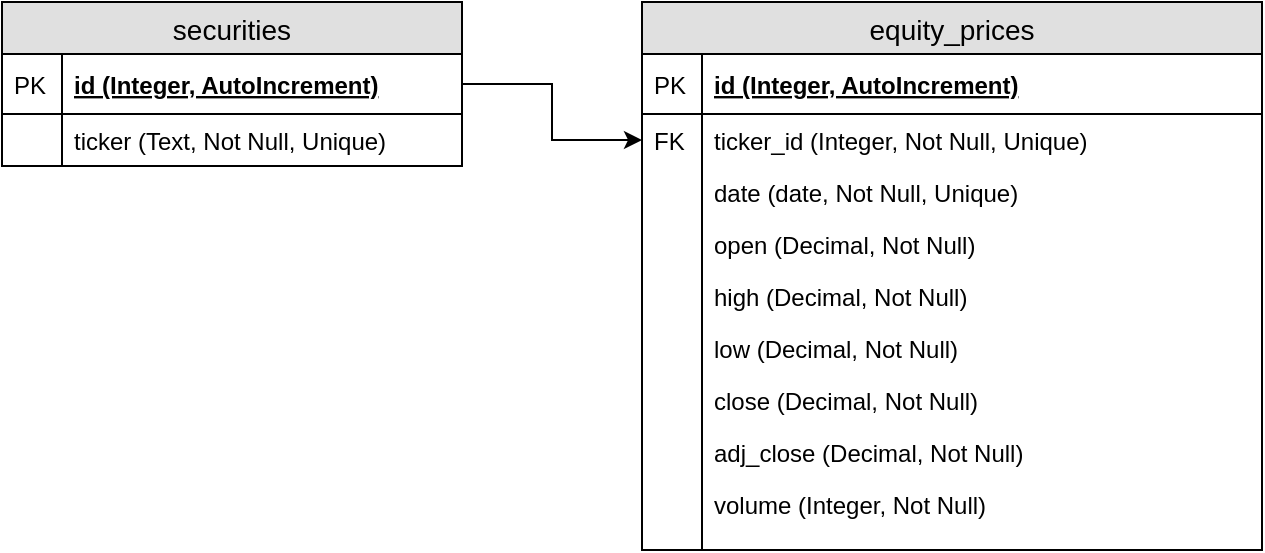 <mxfile version="12.4.3" pages="1"><diagram id="b5-tYXHtn0BkAnCqo9Fd" name="Page-1"><mxGraphModel dx="1352" dy="864" grid="1" gridSize="10" guides="1" tooltips="1" connect="1" arrows="1" fold="1" page="1" pageScale="1" pageWidth="850" pageHeight="1100" math="0" shadow="0"><root><mxCell id="0"/><mxCell id="1" parent="0"/><mxCell id="8THp0wlbj9sHOZ61_643-1" value="securities" style="swimlane;fontStyle=0;childLayout=stackLayout;horizontal=1;startSize=26;fillColor=#e0e0e0;horizontalStack=0;resizeParent=1;resizeParentMax=0;resizeLast=0;collapsible=1;marginBottom=0;swimlaneFillColor=#ffffff;align=center;fontSize=14;" vertex="1" parent="1"><mxGeometry x="20" y="20" width="230" height="82" as="geometry"/></mxCell><mxCell id="8THp0wlbj9sHOZ61_643-2" value="id (Integer, AutoIncrement)" style="shape=partialRectangle;top=0;left=0;right=0;bottom=1;align=left;verticalAlign=middle;fillColor=none;spacingLeft=34;spacingRight=4;overflow=hidden;rotatable=0;points=[[0,0.5],[1,0.5]];portConstraint=eastwest;dropTarget=0;fontStyle=5;fontSize=12;" vertex="1" parent="8THp0wlbj9sHOZ61_643-1"><mxGeometry y="26" width="230" height="30" as="geometry"/></mxCell><mxCell id="8THp0wlbj9sHOZ61_643-3" value="PK" style="shape=partialRectangle;top=0;left=0;bottom=0;fillColor=none;align=left;verticalAlign=middle;spacingLeft=4;spacingRight=4;overflow=hidden;rotatable=0;points=[];portConstraint=eastwest;part=1;fontSize=12;" vertex="1" connectable="0" parent="8THp0wlbj9sHOZ61_643-2"><mxGeometry width="30" height="30" as="geometry"/></mxCell><mxCell id="8THp0wlbj9sHOZ61_643-4" value="ticker (Text, Not Null, Unique)" style="shape=partialRectangle;top=0;left=0;right=0;bottom=0;align=left;verticalAlign=top;fillColor=none;spacingLeft=34;spacingRight=4;overflow=hidden;rotatable=0;points=[[0,0.5],[1,0.5]];portConstraint=eastwest;dropTarget=0;fontSize=12;" vertex="1" parent="8THp0wlbj9sHOZ61_643-1"><mxGeometry y="56" width="230" height="26" as="geometry"/></mxCell><mxCell id="8THp0wlbj9sHOZ61_643-5" value="" style="shape=partialRectangle;top=0;left=0;bottom=0;fillColor=none;align=left;verticalAlign=top;spacingLeft=4;spacingRight=4;overflow=hidden;rotatable=0;points=[];portConstraint=eastwest;part=1;fontSize=12;" vertex="1" connectable="0" parent="8THp0wlbj9sHOZ61_643-4"><mxGeometry width="30" height="26" as="geometry"/></mxCell><mxCell id="8THp0wlbj9sHOZ61_643-17" value="equity_prices" style="swimlane;fontStyle=0;childLayout=stackLayout;horizontal=1;startSize=26;fillColor=#e0e0e0;horizontalStack=0;resizeParent=1;resizeParentMax=0;resizeLast=0;collapsible=1;marginBottom=0;swimlaneFillColor=#ffffff;align=center;fontSize=14;" vertex="1" parent="1"><mxGeometry x="340" y="20" width="310" height="274" as="geometry"/></mxCell><mxCell id="8THp0wlbj9sHOZ61_643-30" value="id (Integer, AutoIncrement)" style="shape=partialRectangle;top=0;left=0;right=0;bottom=1;align=left;verticalAlign=middle;fillColor=none;spacingLeft=34;spacingRight=4;overflow=hidden;rotatable=0;points=[[0,0.5],[1,0.5]];portConstraint=eastwest;dropTarget=0;fontStyle=5;fontSize=12;" vertex="1" parent="8THp0wlbj9sHOZ61_643-17"><mxGeometry y="26" width="310" height="30" as="geometry"/></mxCell><mxCell id="8THp0wlbj9sHOZ61_643-31" value="PK" style="shape=partialRectangle;top=0;left=0;bottom=0;fillColor=none;align=left;verticalAlign=middle;spacingLeft=4;spacingRight=4;overflow=hidden;rotatable=0;points=[];portConstraint=eastwest;part=1;fontSize=12;" vertex="1" connectable="0" parent="8THp0wlbj9sHOZ61_643-30"><mxGeometry width="30" height="30" as="geometry"/></mxCell><mxCell id="8THp0wlbj9sHOZ61_643-20" value="ticker_id (Integer, Not Null, Unique)" style="shape=partialRectangle;top=0;left=0;right=0;bottom=0;align=left;verticalAlign=top;fillColor=none;spacingLeft=34;spacingRight=4;overflow=hidden;rotatable=0;points=[[0,0.5],[1,0.5]];portConstraint=eastwest;dropTarget=0;fontSize=12;" vertex="1" parent="8THp0wlbj9sHOZ61_643-17"><mxGeometry y="56" width="310" height="26" as="geometry"/></mxCell><mxCell id="8THp0wlbj9sHOZ61_643-21" value="FK" style="shape=partialRectangle;top=0;left=0;bottom=0;fillColor=none;align=left;verticalAlign=top;spacingLeft=4;spacingRight=4;overflow=hidden;rotatable=0;points=[];portConstraint=eastwest;part=1;fontSize=12;" vertex="1" connectable="0" parent="8THp0wlbj9sHOZ61_643-20"><mxGeometry width="30" height="26" as="geometry"/></mxCell><mxCell id="8THp0wlbj9sHOZ61_643-22" value="date (date, Not Null, Unique)" style="shape=partialRectangle;top=0;left=0;right=0;bottom=0;align=left;verticalAlign=top;fillColor=none;spacingLeft=34;spacingRight=4;overflow=hidden;rotatable=0;points=[[0,0.5],[1,0.5]];portConstraint=eastwest;dropTarget=0;fontSize=12;" vertex="1" parent="8THp0wlbj9sHOZ61_643-17"><mxGeometry y="82" width="310" height="26" as="geometry"/></mxCell><mxCell id="8THp0wlbj9sHOZ61_643-23" value="" style="shape=partialRectangle;top=0;left=0;bottom=0;fillColor=none;align=left;verticalAlign=top;spacingLeft=4;spacingRight=4;overflow=hidden;rotatable=0;points=[];portConstraint=eastwest;part=1;fontSize=12;" vertex="1" connectable="0" parent="8THp0wlbj9sHOZ61_643-22"><mxGeometry width="30" height="26" as="geometry"/></mxCell><mxCell id="8THp0wlbj9sHOZ61_643-24" value="open (Decimal, Not Null)" style="shape=partialRectangle;top=0;left=0;right=0;bottom=0;align=left;verticalAlign=top;fillColor=none;spacingLeft=34;spacingRight=4;overflow=hidden;rotatable=0;points=[[0,0.5],[1,0.5]];portConstraint=eastwest;dropTarget=0;fontSize=12;" vertex="1" parent="8THp0wlbj9sHOZ61_643-17"><mxGeometry y="108" width="310" height="26" as="geometry"/></mxCell><mxCell id="8THp0wlbj9sHOZ61_643-25" value="" style="shape=partialRectangle;top=0;left=0;bottom=0;fillColor=none;align=left;verticalAlign=top;spacingLeft=4;spacingRight=4;overflow=hidden;rotatable=0;points=[];portConstraint=eastwest;part=1;fontSize=12;" vertex="1" connectable="0" parent="8THp0wlbj9sHOZ61_643-24"><mxGeometry width="30" height="26" as="geometry"/></mxCell><mxCell id="8THp0wlbj9sHOZ61_643-32" value="high (Decimal, Not Null)" style="shape=partialRectangle;top=0;left=0;right=0;bottom=0;align=left;verticalAlign=top;fillColor=none;spacingLeft=34;spacingRight=4;overflow=hidden;rotatable=0;points=[[0,0.5],[1,0.5]];portConstraint=eastwest;dropTarget=0;fontSize=12;" vertex="1" parent="8THp0wlbj9sHOZ61_643-17"><mxGeometry y="134" width="310" height="26" as="geometry"/></mxCell><mxCell id="8THp0wlbj9sHOZ61_643-33" value="" style="shape=partialRectangle;top=0;left=0;bottom=0;fillColor=none;align=left;verticalAlign=top;spacingLeft=4;spacingRight=4;overflow=hidden;rotatable=0;points=[];portConstraint=eastwest;part=1;fontSize=12;" vertex="1" connectable="0" parent="8THp0wlbj9sHOZ61_643-32"><mxGeometry width="30" height="26" as="geometry"/></mxCell><mxCell id="8THp0wlbj9sHOZ61_643-34" value="low (Decimal, Not Null)" style="shape=partialRectangle;top=0;left=0;right=0;bottom=0;align=left;verticalAlign=top;fillColor=none;spacingLeft=34;spacingRight=4;overflow=hidden;rotatable=0;points=[[0,0.5],[1,0.5]];portConstraint=eastwest;dropTarget=0;fontSize=12;" vertex="1" parent="8THp0wlbj9sHOZ61_643-17"><mxGeometry y="160" width="310" height="26" as="geometry"/></mxCell><mxCell id="8THp0wlbj9sHOZ61_643-35" value="" style="shape=partialRectangle;top=0;left=0;bottom=0;fillColor=none;align=left;verticalAlign=top;spacingLeft=4;spacingRight=4;overflow=hidden;rotatable=0;points=[];portConstraint=eastwest;part=1;fontSize=12;" vertex="1" connectable="0" parent="8THp0wlbj9sHOZ61_643-34"><mxGeometry width="30" height="26" as="geometry"/></mxCell><mxCell id="8THp0wlbj9sHOZ61_643-36" value="close (Decimal, Not Null)" style="shape=partialRectangle;top=0;left=0;right=0;bottom=0;align=left;verticalAlign=top;fillColor=none;spacingLeft=34;spacingRight=4;overflow=hidden;rotatable=0;points=[[0,0.5],[1,0.5]];portConstraint=eastwest;dropTarget=0;fontSize=12;" vertex="1" parent="8THp0wlbj9sHOZ61_643-17"><mxGeometry y="186" width="310" height="26" as="geometry"/></mxCell><mxCell id="8THp0wlbj9sHOZ61_643-37" value="" style="shape=partialRectangle;top=0;left=0;bottom=0;fillColor=none;align=left;verticalAlign=top;spacingLeft=4;spacingRight=4;overflow=hidden;rotatable=0;points=[];portConstraint=eastwest;part=1;fontSize=12;" vertex="1" connectable="0" parent="8THp0wlbj9sHOZ61_643-36"><mxGeometry width="30" height="26" as="geometry"/></mxCell><mxCell id="8THp0wlbj9sHOZ61_643-38" value="adj_close (Decimal, Not Null)" style="shape=partialRectangle;top=0;left=0;right=0;bottom=0;align=left;verticalAlign=top;fillColor=none;spacingLeft=34;spacingRight=4;overflow=hidden;rotatable=0;points=[[0,0.5],[1,0.5]];portConstraint=eastwest;dropTarget=0;fontSize=12;" vertex="1" parent="8THp0wlbj9sHOZ61_643-17"><mxGeometry y="212" width="310" height="26" as="geometry"/></mxCell><mxCell id="8THp0wlbj9sHOZ61_643-39" value="" style="shape=partialRectangle;top=0;left=0;bottom=0;fillColor=none;align=left;verticalAlign=top;spacingLeft=4;spacingRight=4;overflow=hidden;rotatable=0;points=[];portConstraint=eastwest;part=1;fontSize=12;" vertex="1" connectable="0" parent="8THp0wlbj9sHOZ61_643-38"><mxGeometry width="30" height="26" as="geometry"/></mxCell><mxCell id="8THp0wlbj9sHOZ61_643-40" value="volume (Integer, Not Null)" style="shape=partialRectangle;top=0;left=0;right=0;bottom=0;align=left;verticalAlign=top;fillColor=none;spacingLeft=34;spacingRight=4;overflow=hidden;rotatable=0;points=[[0,0.5],[1,0.5]];portConstraint=eastwest;dropTarget=0;fontSize=12;" vertex="1" parent="8THp0wlbj9sHOZ61_643-17"><mxGeometry y="238" width="310" height="26" as="geometry"/></mxCell><mxCell id="8THp0wlbj9sHOZ61_643-41" value="" style="shape=partialRectangle;top=0;left=0;bottom=0;fillColor=none;align=left;verticalAlign=top;spacingLeft=4;spacingRight=4;overflow=hidden;rotatable=0;points=[];portConstraint=eastwest;part=1;fontSize=12;" vertex="1" connectable="0" parent="8THp0wlbj9sHOZ61_643-40"><mxGeometry width="30" height="26" as="geometry"/></mxCell><mxCell id="8THp0wlbj9sHOZ61_643-26" value="" style="shape=partialRectangle;top=0;left=0;right=0;bottom=0;align=left;verticalAlign=top;fillColor=none;spacingLeft=34;spacingRight=4;overflow=hidden;rotatable=0;points=[[0,0.5],[1,0.5]];portConstraint=eastwest;dropTarget=0;fontSize=12;" vertex="1" parent="8THp0wlbj9sHOZ61_643-17"><mxGeometry y="264" width="310" height="10" as="geometry"/></mxCell><mxCell id="8THp0wlbj9sHOZ61_643-27" value="" style="shape=partialRectangle;top=0;left=0;bottom=0;fillColor=none;align=left;verticalAlign=top;spacingLeft=4;spacingRight=4;overflow=hidden;rotatable=0;points=[];portConstraint=eastwest;part=1;fontSize=12;" vertex="1" connectable="0" parent="8THp0wlbj9sHOZ61_643-26"><mxGeometry width="30" height="10" as="geometry"/></mxCell><mxCell id="8THp0wlbj9sHOZ61_643-42" style="edgeStyle=orthogonalEdgeStyle;rounded=0;orthogonalLoop=1;jettySize=auto;html=1;exitX=1;exitY=0.5;exitDx=0;exitDy=0;entryX=0;entryY=0.5;entryDx=0;entryDy=0;" edge="1" parent="1" source="8THp0wlbj9sHOZ61_643-2" target="8THp0wlbj9sHOZ61_643-20"><mxGeometry relative="1" as="geometry"/></mxCell></root></mxGraphModel></diagram></mxfile>